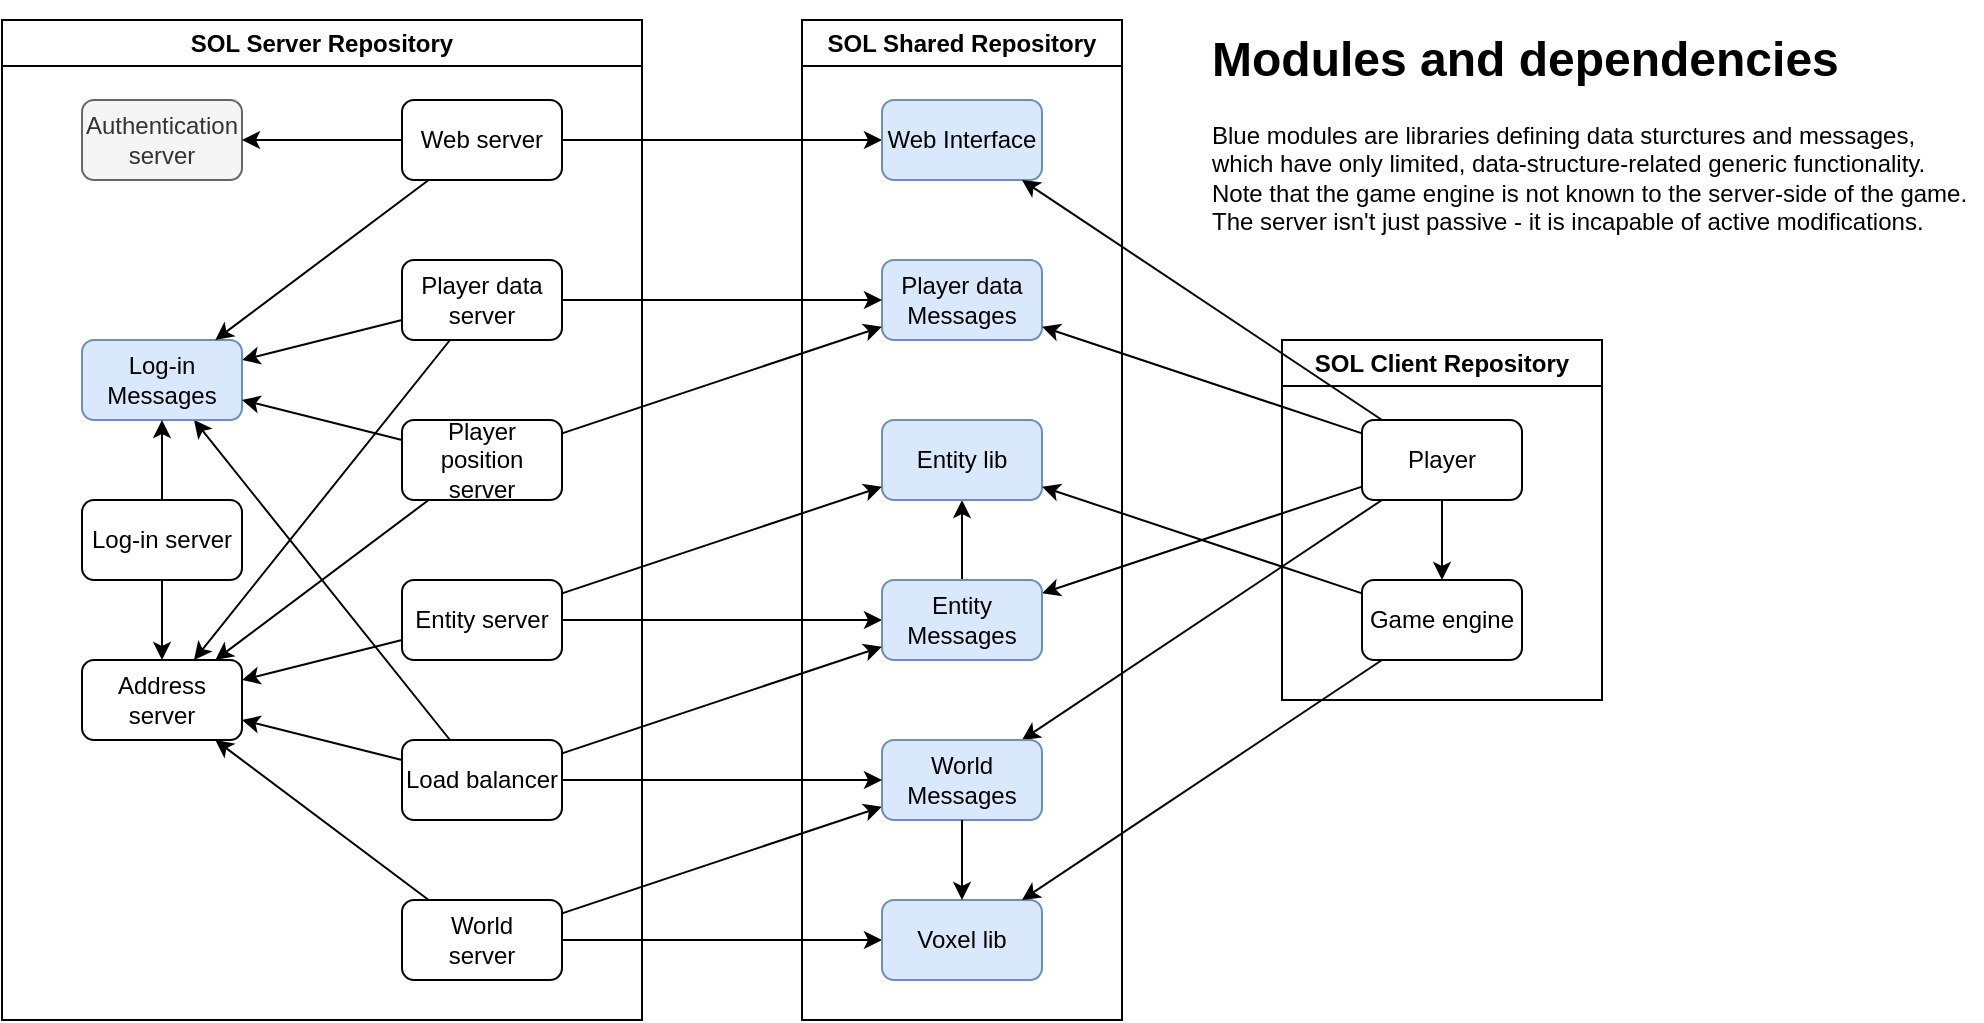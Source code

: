 <mxfile version="20.8.10" type="device" pages="2"><diagram name="Page-1" id="-XZSJMTc7Yp8Ca2N_RrX"><mxGraphModel dx="926" dy="878" grid="1" gridSize="10" guides="1" tooltips="1" connect="1" arrows="1" fold="1" page="1" pageScale="1" pageWidth="850" pageHeight="1100" math="0" shadow="0"><root><mxCell id="0"/><mxCell id="1" parent="0"/><mxCell id="asfFcoNYizhdhH5ziSZX-3" style="rounded=0;orthogonalLoop=1;jettySize=auto;html=1;" parent="1" source="MMXoF90WJwNgmBRKdFea-1" target="asfFcoNYizhdhH5ziSZX-2" edge="1"><mxGeometry relative="1" as="geometry"/></mxCell><mxCell id="asfFcoNYizhdhH5ziSZX-7" style="edgeStyle=none;rounded=0;orthogonalLoop=1;jettySize=auto;html=1;" parent="1" source="MMXoF90WJwNgmBRKdFea-1" target="asfFcoNYizhdhH5ziSZX-5" edge="1"><mxGeometry relative="1" as="geometry"/></mxCell><mxCell id="CmTUz1tPaY0SkQB5Il8z-7" style="edgeStyle=none;rounded=0;orthogonalLoop=1;jettySize=auto;html=1;fontFamily=Helvetica;fontSize=12;fontColor=default;" parent="1" source="cuve7xkzAqDX1PYKI7XO-4" target="CmTUz1tPaY0SkQB5Il8z-1" edge="1"><mxGeometry relative="1" as="geometry"/></mxCell><mxCell id="CmTUz1tPaY0SkQB5Il8z-15" style="edgeStyle=none;rounded=0;orthogonalLoop=1;jettySize=auto;html=1;fontFamily=Helvetica;fontSize=12;fontColor=default;" parent="1" source="cuve7xkzAqDX1PYKI7XO-1" target="CmTUz1tPaY0SkQB5Il8z-2" edge="1"><mxGeometry relative="1" as="geometry"/></mxCell><mxCell id="asfFcoNYizhdhH5ziSZX-4" style="edgeStyle=none;rounded=0;orthogonalLoop=1;jettySize=auto;html=1;" parent="1" source="cuve7xkzAqDX1PYKI7XO-1" target="asfFcoNYizhdhH5ziSZX-2" edge="1"><mxGeometry relative="1" as="geometry"/></mxCell><mxCell id="asfFcoNYizhdhH5ziSZX-6" style="edgeStyle=none;rounded=0;orthogonalLoop=1;jettySize=auto;html=1;" parent="1" source="cuve7xkzAqDX1PYKI7XO-52" target="asfFcoNYizhdhH5ziSZX-5" edge="1"><mxGeometry relative="1" as="geometry"/></mxCell><mxCell id="asfFcoNYizhdhH5ziSZX-28" value="SOL Server Repository" style="swimlane;whiteSpace=wrap;html=1;" parent="1" vertex="1"><mxGeometry x="80" y="160" width="320" height="500" as="geometry"/></mxCell><mxCell id="vEoyBkM2eQ_whawiDEDf-11" style="edgeStyle=none;rounded=0;orthogonalLoop=1;jettySize=auto;html=1;" parent="asfFcoNYizhdhH5ziSZX-28" source="cuve7xkzAqDX1PYKI7XO-1" target="cuve7xkzAqDX1PYKI7XO-2" edge="1"><mxGeometry relative="1" as="geometry"/></mxCell><mxCell id="cuve7xkzAqDX1PYKI7XO-1" value="&lt;div&gt;World &lt;br&gt;&lt;/div&gt;&lt;div&gt;server&lt;br&gt;&lt;/div&gt;" style="rounded=1;whiteSpace=wrap;html=1;container=0;" parent="asfFcoNYizhdhH5ziSZX-28" vertex="1"><mxGeometry x="200" y="440" width="80" height="40" as="geometry"/></mxCell><mxCell id="vEoyBkM2eQ_whawiDEDf-7" style="edgeStyle=none;rounded=0;orthogonalLoop=1;jettySize=auto;html=1;" parent="asfFcoNYizhdhH5ziSZX-28" source="cuve7xkzAqDX1PYKI7XO-64" target="os9od1zcgpAGWRx_JHOZ-3" edge="1"><mxGeometry relative="1" as="geometry"/></mxCell><mxCell id="vEoyBkM2eQ_whawiDEDf-12" style="edgeStyle=none;rounded=0;orthogonalLoop=1;jettySize=auto;html=1;" parent="asfFcoNYizhdhH5ziSZX-28" source="cuve7xkzAqDX1PYKI7XO-64" target="cuve7xkzAqDX1PYKI7XO-2" edge="1"><mxGeometry relative="1" as="geometry"/></mxCell><mxCell id="cuve7xkzAqDX1PYKI7XO-64" value="Load balancer" style="rounded=1;whiteSpace=wrap;html=1;" parent="asfFcoNYizhdhH5ziSZX-28" vertex="1"><mxGeometry x="200" y="360" width="80" height="40" as="geometry"/></mxCell><mxCell id="cuve7xkzAqDX1PYKI7XO-2" value="Address server" style="rounded=1;whiteSpace=wrap;html=1;" parent="asfFcoNYizhdhH5ziSZX-28" vertex="1"><mxGeometry x="40" y="320" width="80" height="40" as="geometry"/></mxCell><mxCell id="vEoyBkM2eQ_whawiDEDf-10" style="edgeStyle=none;rounded=0;orthogonalLoop=1;jettySize=auto;html=1;" parent="asfFcoNYizhdhH5ziSZX-28" source="cuve7xkzAqDX1PYKI7XO-52" target="cuve7xkzAqDX1PYKI7XO-2" edge="1"><mxGeometry relative="1" as="geometry"/></mxCell><mxCell id="cuve7xkzAqDX1PYKI7XO-52" value="&lt;div&gt;Entity server&lt;/div&gt;" style="rounded=1;whiteSpace=wrap;html=1;" parent="asfFcoNYizhdhH5ziSZX-28" vertex="1"><mxGeometry x="200" y="280" width="80" height="40" as="geometry"/></mxCell><mxCell id="vEoyBkM2eQ_whawiDEDf-13" style="edgeStyle=none;rounded=0;orthogonalLoop=1;jettySize=auto;html=1;" parent="asfFcoNYizhdhH5ziSZX-28" source="L0Wf4HOtPtDyvwFHwlUj-1" target="cuve7xkzAqDX1PYKI7XO-2" edge="1"><mxGeometry relative="1" as="geometry"/></mxCell><mxCell id="L0Wf4HOtPtDyvwFHwlUj-1" value="Player position server" style="rounded=1;whiteSpace=wrap;html=1;" parent="asfFcoNYizhdhH5ziSZX-28" vertex="1"><mxGeometry x="200" y="200" width="80" height="40" as="geometry"/></mxCell><mxCell id="vEoyBkM2eQ_whawiDEDf-4" style="edgeStyle=none;rounded=0;orthogonalLoop=1;jettySize=auto;html=1;" parent="asfFcoNYizhdhH5ziSZX-28" source="cuve7xkzAqDX1PYKI7XO-6" target="os9od1zcgpAGWRx_JHOZ-3" edge="1"><mxGeometry relative="1" as="geometry"/></mxCell><mxCell id="vEoyBkM2eQ_whawiDEDf-14" style="edgeStyle=none;rounded=0;orthogonalLoop=1;jettySize=auto;html=1;" parent="asfFcoNYizhdhH5ziSZX-28" source="cuve7xkzAqDX1PYKI7XO-6" target="cuve7xkzAqDX1PYKI7XO-2" edge="1"><mxGeometry relative="1" as="geometry"/></mxCell><mxCell id="cuve7xkzAqDX1PYKI7XO-6" value="Player data server" style="rounded=1;whiteSpace=wrap;html=1;" parent="asfFcoNYizhdhH5ziSZX-28" vertex="1"><mxGeometry x="200" y="120" width="80" height="40" as="geometry"/></mxCell><mxCell id="cuve7xkzAqDX1PYKI7XO-5" value="Authentication server" style="rounded=1;whiteSpace=wrap;html=1;fillColor=#f5f5f5;fontColor=#333333;strokeColor=#666666;" parent="asfFcoNYizhdhH5ziSZX-28" vertex="1"><mxGeometry x="40" y="40" width="80" height="40" as="geometry"/></mxCell><mxCell id="os9od1zcgpAGWRx_JHOZ-3" value="Log-in&lt;br&gt;Messages" style="rounded=1;whiteSpace=wrap;html=1;fillColor=#dae8fc;strokeColor=#6c8ebf;" parent="asfFcoNYizhdhH5ziSZX-28" vertex="1"><mxGeometry x="40" y="160" width="80" height="40" as="geometry"/></mxCell><mxCell id="vEoyBkM2eQ_whawiDEDf-1" style="edgeStyle=none;rounded=0;orthogonalLoop=1;jettySize=auto;html=1;" parent="asfFcoNYizhdhH5ziSZX-28" source="os9od1zcgpAGWRx_JHOZ-6" target="os9od1zcgpAGWRx_JHOZ-3" edge="1"><mxGeometry relative="1" as="geometry"/></mxCell><mxCell id="vEoyBkM2eQ_whawiDEDf-9" style="edgeStyle=none;rounded=0;orthogonalLoop=1;jettySize=auto;html=1;" parent="asfFcoNYizhdhH5ziSZX-28" source="os9od1zcgpAGWRx_JHOZ-6" target="cuve7xkzAqDX1PYKI7XO-2" edge="1"><mxGeometry relative="1" as="geometry"/></mxCell><mxCell id="os9od1zcgpAGWRx_JHOZ-6" value="Log-in server" style="rounded=1;whiteSpace=wrap;html=1;" parent="asfFcoNYizhdhH5ziSZX-28" vertex="1"><mxGeometry x="40" y="240" width="80" height="40" as="geometry"/></mxCell><mxCell id="CmTUz1tPaY0SkQB5Il8z-11" style="edgeStyle=none;rounded=0;orthogonalLoop=1;jettySize=auto;html=1;fontFamily=Helvetica;fontSize=12;fontColor=default;" parent="asfFcoNYizhdhH5ziSZX-28" source="L0Wf4HOtPtDyvwFHwlUj-1" target="os9od1zcgpAGWRx_JHOZ-3" edge="1"><mxGeometry relative="1" as="geometry"/></mxCell><mxCell id="cuve7xkzAqDX1PYKI7XO-4" value="Web server" style="rounded=1;whiteSpace=wrap;html=1;" parent="asfFcoNYizhdhH5ziSZX-28" vertex="1"><mxGeometry x="200" y="40" width="80" height="40" as="geometry"/></mxCell><mxCell id="os9od1zcgpAGWRx_JHOZ-4" style="edgeStyle=none;rounded=0;orthogonalLoop=1;jettySize=auto;html=1;" parent="asfFcoNYizhdhH5ziSZX-28" source="cuve7xkzAqDX1PYKI7XO-4" target="cuve7xkzAqDX1PYKI7XO-5" edge="1"><mxGeometry relative="1" as="geometry"/></mxCell><mxCell id="vEoyBkM2eQ_whawiDEDf-2" style="edgeStyle=none;rounded=0;orthogonalLoop=1;jettySize=auto;html=1;" parent="asfFcoNYizhdhH5ziSZX-28" source="cuve7xkzAqDX1PYKI7XO-4" target="os9od1zcgpAGWRx_JHOZ-3" edge="1"><mxGeometry relative="1" as="geometry"/></mxCell><mxCell id="asfFcoNYizhdhH5ziSZX-29" value="SOL Client Repository" style="swimlane;whiteSpace=wrap;html=1;" parent="1" vertex="1"><mxGeometry x="720" y="320" width="160" height="180" as="geometry"/></mxCell><mxCell id="jnXzaxC8LKC0UOqxM2rv-9" style="edgeStyle=none;rounded=0;orthogonalLoop=1;jettySize=auto;html=1;" edge="1" parent="asfFcoNYizhdhH5ziSZX-29" source="MMXoF90WJwNgmBRKdFea-1" target="jnXzaxC8LKC0UOqxM2rv-7"><mxGeometry relative="1" as="geometry"/></mxCell><mxCell id="MMXoF90WJwNgmBRKdFea-1" value="Player" style="rounded=1;whiteSpace=wrap;html=1;" parent="asfFcoNYizhdhH5ziSZX-29" vertex="1"><mxGeometry x="40" y="40" width="80" height="40" as="geometry"/></mxCell><mxCell id="jnXzaxC8LKC0UOqxM2rv-7" value="Game engine" style="rounded=1;whiteSpace=wrap;html=1;" vertex="1" parent="asfFcoNYizhdhH5ziSZX-29"><mxGeometry x="40" y="120" width="80" height="40" as="geometry"/></mxCell><mxCell id="asfFcoNYizhdhH5ziSZX-30" value="SOL Shared Repository" style="swimlane;whiteSpace=wrap;html=1;startSize=23;" parent="1" vertex="1"><mxGeometry x="480" y="160" width="160" height="500" as="geometry"/></mxCell><mxCell id="asfFcoNYizhdhH5ziSZX-21" value="Player data Messages" style="rounded=1;whiteSpace=wrap;html=1;fillColor=#dae8fc;strokeColor=#6c8ebf;" parent="asfFcoNYizhdhH5ziSZX-30" vertex="1"><mxGeometry x="40" y="120" width="80" height="40" as="geometry"/></mxCell><mxCell id="asfFcoNYizhdhH5ziSZX-2" value="&lt;div&gt;World Messages&lt;/div&gt;" style="rounded=1;whiteSpace=wrap;html=1;fillColor=#dae8fc;strokeColor=#6c8ebf;" parent="asfFcoNYizhdhH5ziSZX-30" vertex="1"><mxGeometry x="40" y="360" width="80" height="40" as="geometry"/></mxCell><mxCell id="CmTUz1tPaY0SkQB5Il8z-2" value="&lt;div&gt;Voxel l&lt;span style=&quot;background-color: initial;&quot;&gt;ib&lt;/span&gt;&lt;/div&gt;" style="rounded=1;whiteSpace=wrap;html=1;fillColor=#dae8fc;strokeColor=#6c8ebf;" parent="asfFcoNYizhdhH5ziSZX-30" vertex="1"><mxGeometry x="40" y="440" width="80" height="40" as="geometry"/></mxCell><mxCell id="asfFcoNYizhdhH5ziSZX-8" style="edgeStyle=none;rounded=0;orthogonalLoop=1;jettySize=auto;html=1;" parent="asfFcoNYizhdhH5ziSZX-30" source="asfFcoNYizhdhH5ziSZX-2" target="CmTUz1tPaY0SkQB5Il8z-2" edge="1"><mxGeometry relative="1" as="geometry"/></mxCell><mxCell id="jnXzaxC8LKC0UOqxM2rv-4" style="edgeStyle=none;rounded=0;orthogonalLoop=1;jettySize=auto;html=1;" edge="1" parent="asfFcoNYizhdhH5ziSZX-30" source="asfFcoNYizhdhH5ziSZX-5" target="jnXzaxC8LKC0UOqxM2rv-1"><mxGeometry relative="1" as="geometry"/></mxCell><mxCell id="asfFcoNYizhdhH5ziSZX-5" value="&lt;div&gt;Entity Messages&lt;/div&gt;" style="rounded=1;whiteSpace=wrap;html=1;fillColor=#dae8fc;strokeColor=#6c8ebf;" parent="asfFcoNYizhdhH5ziSZX-30" vertex="1"><mxGeometry x="40" y="280" width="80" height="40" as="geometry"/></mxCell><mxCell id="CmTUz1tPaY0SkQB5Il8z-1" value="Web Interface" style="rounded=1;whiteSpace=wrap;html=1;fillColor=#dae8fc;strokeColor=#6c8ebf;" parent="asfFcoNYizhdhH5ziSZX-30" vertex="1"><mxGeometry x="40" y="40" width="80" height="40" as="geometry"/></mxCell><mxCell id="jnXzaxC8LKC0UOqxM2rv-1" value="Entity lib" style="rounded=1;whiteSpace=wrap;html=1;fillColor=#dae8fc;strokeColor=#6c8ebf;" vertex="1" parent="asfFcoNYizhdhH5ziSZX-30"><mxGeometry x="40" y="200" width="80" height="40" as="geometry"/></mxCell><mxCell id="ipQwlWSvSxAv3iixI3aa-6" style="edgeStyle=none;rounded=0;orthogonalLoop=1;jettySize=auto;html=1;" parent="1" source="MMXoF90WJwNgmBRKdFea-1" target="CmTUz1tPaY0SkQB5Il8z-1" edge="1"><mxGeometry relative="1" as="geometry"/></mxCell><mxCell id="CmTUz1tPaY0SkQB5Il8z-16" style="edgeStyle=none;rounded=0;orthogonalLoop=1;jettySize=auto;html=1;fontFamily=Helvetica;fontSize=12;fontColor=default;" parent="1" source="jnXzaxC8LKC0UOqxM2rv-7" target="CmTUz1tPaY0SkQB5Il8z-2" edge="1"><mxGeometry relative="1" as="geometry"/></mxCell><mxCell id="asfFcoNYizhdhH5ziSZX-23" style="edgeStyle=none;rounded=0;orthogonalLoop=1;jettySize=auto;html=1;" parent="1" source="L0Wf4HOtPtDyvwFHwlUj-1" target="asfFcoNYizhdhH5ziSZX-21" edge="1"><mxGeometry relative="1" as="geometry"/></mxCell><mxCell id="asfFcoNYizhdhH5ziSZX-22" style="edgeStyle=none;rounded=0;orthogonalLoop=1;jettySize=auto;html=1;" parent="1" source="cuve7xkzAqDX1PYKI7XO-6" target="asfFcoNYizhdhH5ziSZX-21" edge="1"><mxGeometry relative="1" as="geometry"/></mxCell><mxCell id="asfFcoNYizhdhH5ziSZX-32" style="edgeStyle=none;rounded=0;orthogonalLoop=1;jettySize=auto;html=1;" parent="1" source="MMXoF90WJwNgmBRKdFea-1" target="asfFcoNYizhdhH5ziSZX-21" edge="1"><mxGeometry relative="1" as="geometry"/></mxCell><mxCell id="asfFcoNYizhdhH5ziSZX-36" style="edgeStyle=none;rounded=0;orthogonalLoop=1;jettySize=auto;html=1;" parent="1" source="cuve7xkzAqDX1PYKI7XO-64" target="asfFcoNYizhdhH5ziSZX-2" edge="1"><mxGeometry relative="1" as="geometry"/></mxCell><mxCell id="os9od1zcgpAGWRx_JHOZ-1" style="edgeStyle=none;rounded=0;orthogonalLoop=1;jettySize=auto;html=1;" parent="1" source="cuve7xkzAqDX1PYKI7XO-64" target="asfFcoNYizhdhH5ziSZX-5" edge="1"><mxGeometry relative="1" as="geometry"/></mxCell><mxCell id="jnXzaxC8LKC0UOqxM2rv-2" style="rounded=0;orthogonalLoop=1;jettySize=auto;html=1;" edge="1" parent="1" source="cuve7xkzAqDX1PYKI7XO-52" target="jnXzaxC8LKC0UOqxM2rv-1"><mxGeometry relative="1" as="geometry"/></mxCell><mxCell id="jnXzaxC8LKC0UOqxM2rv-3" style="edgeStyle=none;rounded=0;orthogonalLoop=1;jettySize=auto;html=1;" edge="1" parent="1" source="jnXzaxC8LKC0UOqxM2rv-7" target="jnXzaxC8LKC0UOqxM2rv-1"><mxGeometry relative="1" as="geometry"/></mxCell><mxCell id="jnXzaxC8LKC0UOqxM2rv-12" value="&lt;h1&gt;Modules and dependencies&lt;/h1&gt;&lt;div&gt;Blue modules are libraries defining data sturctures and messages, which have only limited, data-structure-related generic functionality.&lt;/div&gt;&lt;div&gt;Note that the game engine is not known to the server-side of the game.&lt;/div&gt;&lt;div&gt;The server isn't just passive - it is incapable of active modifications.&lt;/div&gt;" style="text;html=1;strokeColor=none;fillColor=none;spacing=5;spacingTop=-20;whiteSpace=wrap;overflow=hidden;rounded=0;" vertex="1" parent="1"><mxGeometry x="680" y="160" width="390" height="140" as="geometry"/></mxCell></root></mxGraphModel></diagram><diagram id="yel8VBgi43xz5S8in1zb" name="Page-2"><mxGraphModel dx="1434" dy="2013" grid="1" gridSize="10" guides="1" tooltips="1" connect="1" arrows="1" fold="1" page="1" pageScale="1" pageWidth="827" pageHeight="1169" math="0" shadow="0"><root><mxCell id="0"/><mxCell id="1" parent="0"/><mxCell id="FW8BMKSMY83YDulxNRf3-1" style="edgeStyle=none;rounded=0;orthogonalLoop=1;jettySize=auto;html=1;fontFamily=Helvetica;fontSize=12;fontColor=default;" parent="1" source="FW8BMKSMY83YDulxNRf3-2" target="FW8BMKSMY83YDulxNRf3-5" edge="1"><mxGeometry relative="1" as="geometry"/></mxCell><mxCell id="FW8BMKSMY83YDulxNRf3-2" value="The protocol must be type-safe" style="rounded=0;whiteSpace=wrap;html=1;strokeColor=default;fontFamily=Helvetica;fontSize=12;fontColor=default;fillColor=default;" parent="1" vertex="1"><mxGeometry x="120" y="-880" width="80" height="80" as="geometry"/></mxCell><mxCell id="FW8BMKSMY83YDulxNRf3-3" value="" style="edgeStyle=none;rounded=0;orthogonalLoop=1;jettySize=auto;html=1;fontFamily=Helvetica;fontSize=12;fontColor=default;" parent="1" source="FW8BMKSMY83YDulxNRf3-5" target="FW8BMKSMY83YDulxNRf3-7" edge="1"><mxGeometry relative="1" as="geometry"/></mxCell><mxCell id="FW8BMKSMY83YDulxNRf3-4" style="edgeStyle=none;rounded=0;orthogonalLoop=1;jettySize=auto;html=1;fontFamily=Helvetica;fontSize=12;fontColor=default;" parent="1" source="FW8BMKSMY83YDulxNRf3-5" target="FW8BMKSMY83YDulxNRf3-9" edge="1"><mxGeometry relative="1" as="geometry"/></mxCell><mxCell id="FW8BMKSMY83YDulxNRf3-5" value="The protocol between two modules always exposes the data types used in the protocol.&amp;nbsp;" style="rounded=0;whiteSpace=wrap;html=1;strokeColor=default;fontFamily=Helvetica;fontSize=12;fontColor=default;fillColor=default;" parent="1" vertex="1"><mxGeometry x="240" y="-880" width="160" height="80" as="geometry"/></mxCell><mxCell id="FW8BMKSMY83YDulxNRf3-6" style="edgeStyle=none;rounded=0;orthogonalLoop=1;jettySize=auto;html=1;fontFamily=Helvetica;fontSize=12;fontColor=default;" parent="1" source="FW8BMKSMY83YDulxNRf3-7" target="FW8BMKSMY83YDulxNRf3-13" edge="1"><mxGeometry relative="1" as="geometry"/></mxCell><mxCell id="FW8BMKSMY83YDulxNRf3-7" value="A protcol either depends on a data type library, or the protocol defines these data types itself" style="rounded=0;whiteSpace=wrap;html=1;strokeColor=default;fontFamily=Helvetica;fontSize=12;fontColor=default;fillColor=default;" parent="1" vertex="1"><mxGeometry x="440" y="-880" width="160" height="80" as="geometry"/></mxCell><mxCell id="FW8BMKSMY83YDulxNRf3-8" style="edgeStyle=none;rounded=0;orthogonalLoop=1;jettySize=auto;html=1;fontFamily=Helvetica;fontSize=12;fontColor=default;" parent="1" source="FW8BMKSMY83YDulxNRf3-9" target="FW8BMKSMY83YDulxNRf3-16" edge="1"><mxGeometry relative="1" as="geometry"/></mxCell><mxCell id="FW8BMKSMY83YDulxNRf3-9" value="If two independent protocols are defined in the same module, data types are exposed to unrelated modules" style="rounded=0;whiteSpace=wrap;html=1;strokeColor=default;fontFamily=Helvetica;fontSize=12;fontColor=default;fillColor=default;" parent="1" vertex="1"><mxGeometry x="300" y="-640" width="160" height="80" as="geometry"/></mxCell><mxCell id="FW8BMKSMY83YDulxNRf3-10" style="edgeStyle=none;rounded=0;orthogonalLoop=1;jettySize=auto;html=1;fontFamily=Helvetica;fontSize=12;fontColor=default;" parent="1" source="FW8BMKSMY83YDulxNRf3-11" target="FW8BMKSMY83YDulxNRf3-9" edge="1"><mxGeometry relative="1" as="geometry"/></mxCell><mxCell id="FW8BMKSMY83YDulxNRf3-11" value="A module always depends on the protocols it is part of" style="rounded=0;whiteSpace=wrap;html=1;strokeColor=default;fontFamily=Helvetica;fontSize=12;fontColor=default;fillColor=default;" parent="1" vertex="1"><mxGeometry x="120" y="-640" width="120" height="80" as="geometry"/></mxCell><mxCell id="FW8BMKSMY83YDulxNRf3-12" style="edgeStyle=none;rounded=0;orthogonalLoop=1;jettySize=auto;html=1;fontFamily=Helvetica;fontSize=12;fontColor=default;" parent="1" source="FW8BMKSMY83YDulxNRf3-13" target="FW8BMKSMY83YDulxNRf3-16" edge="1"><mxGeometry relative="1" as="geometry"/></mxCell><mxCell id="FW8BMKSMY83YDulxNRf3-13" value="If the data types of the voxel engine are defined inside the voxel engine, then the protocol for transferring voxels als depends on the voxel engine" style="rounded=0;whiteSpace=wrap;html=1;strokeColor=default;fontFamily=Helvetica;fontSize=12;fontColor=default;fillColor=default;" parent="1" vertex="1"><mxGeometry x="420" y="-760" width="200" height="80" as="geometry"/></mxCell><mxCell id="FW8BMKSMY83YDulxNRf3-14" style="edgeStyle=none;rounded=0;orthogonalLoop=1;jettySize=auto;html=1;fontFamily=Helvetica;fontSize=12;fontColor=default;" parent="1" source="FW8BMKSMY83YDulxNRf3-15" target="FW8BMKSMY83YDulxNRf3-9" edge="1"><mxGeometry relative="1" as="geometry"/></mxCell><mxCell id="FW8BMKSMY83YDulxNRf3-15" value="The dependencies of a protocol are always public" style="rounded=0;whiteSpace=wrap;html=1;strokeColor=default;fontFamily=Helvetica;fontSize=12;fontColor=default;fillColor=default;" parent="1" vertex="1"><mxGeometry x="120" y="-760" width="120" height="80" as="geometry"/></mxCell><mxCell id="FW8BMKSMY83YDulxNRf3-16" value="We have to separate all protocols in different modules" style="rounded=0;whiteSpace=wrap;html=1;strokeColor=default;fontFamily=Helvetica;fontSize=12;fontColor=default;fillColor=default;" parent="1" vertex="1"><mxGeometry x="440" y="-520" width="160" height="80" as="geometry"/></mxCell><mxCell id="xAYakQiPtxH-aGvaLc0J-3" style="edgeStyle=none;rounded=0;orthogonalLoop=1;jettySize=auto;html=1;" parent="1" source="xAYakQiPtxH-aGvaLc0J-2" target="FW8BMKSMY83YDulxNRf3-16" edge="1"><mxGeometry relative="1" as="geometry"/></mxCell><mxCell id="xAYakQiPtxH-aGvaLc0J-2" value="We don't want everything to depend on the voxel engine" style="rounded=0;whiteSpace=wrap;html=1;strokeColor=default;fontFamily=Helvetica;fontSize=12;fontColor=default;fillColor=default;" parent="1" vertex="1"><mxGeometry x="120" y="-520" width="120" height="80" as="geometry"/></mxCell></root></mxGraphModel></diagram></mxfile>